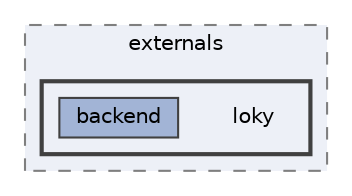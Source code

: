 digraph "/home/jam/Research/IRES-2025/dev/src/llm-scripts/testing/hypothesis-testing/hyp-env/lib/python3.12/site-packages/joblib/externals/loky"
{
 // LATEX_PDF_SIZE
  bgcolor="transparent";
  edge [fontname=Helvetica,fontsize=10,labelfontname=Helvetica,labelfontsize=10];
  node [fontname=Helvetica,fontsize=10,shape=box,height=0.2,width=0.4];
  compound=true
  subgraph clusterdir_a4c02b581f3bdfa65c851e57684a9345 {
    graph [ bgcolor="#edf0f7", pencolor="grey50", label="externals", fontname=Helvetica,fontsize=10 style="filled,dashed", URL="dir_a4c02b581f3bdfa65c851e57684a9345.html",tooltip=""]
  subgraph clusterdir_b091fe2040ea0341679db87d0a654bdf {
    graph [ bgcolor="#edf0f7", pencolor="grey25", label="", fontname=Helvetica,fontsize=10 style="filled,bold", URL="dir_b091fe2040ea0341679db87d0a654bdf.html",tooltip=""]
    dir_b091fe2040ea0341679db87d0a654bdf [shape=plaintext, label="loky"];
  dir_1f14cc8000bf8a6dbf5ba525e9dc0b40 [label="backend", fillcolor="#a2b4d6", color="grey25", style="filled", URL="dir_1f14cc8000bf8a6dbf5ba525e9dc0b40.html",tooltip=""];
  }
  }
}

